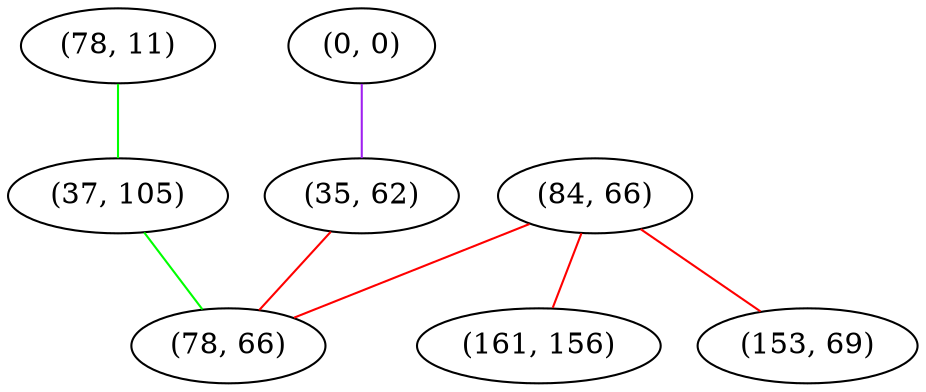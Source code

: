 graph "" {
"(78, 11)";
"(37, 105)";
"(0, 0)";
"(84, 66)";
"(35, 62)";
"(161, 156)";
"(153, 69)";
"(78, 66)";
"(78, 11)" -- "(37, 105)"  [color=green, key=0, weight=2];
"(37, 105)" -- "(78, 66)"  [color=green, key=0, weight=2];
"(0, 0)" -- "(35, 62)"  [color=purple, key=0, weight=4];
"(84, 66)" -- "(153, 69)"  [color=red, key=0, weight=1];
"(84, 66)" -- "(78, 66)"  [color=red, key=0, weight=1];
"(84, 66)" -- "(161, 156)"  [color=red, key=0, weight=1];
"(35, 62)" -- "(78, 66)"  [color=red, key=0, weight=1];
}
